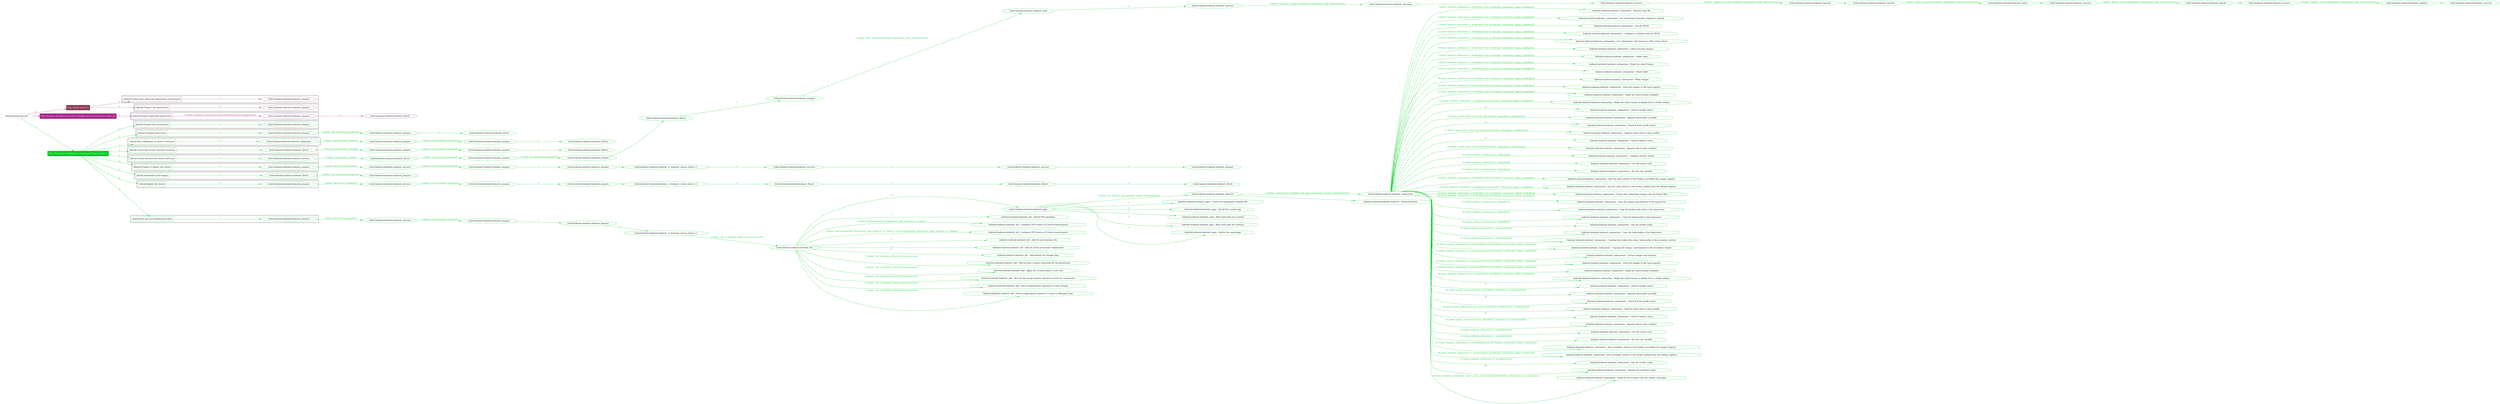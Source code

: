 digraph {
	graph [concentrate=true ordering=in rankdir=LR ratio=fill]
	edge [esep=5 sep=10]
	"kubeinit/playbook.yml" [id=root_node style=dotted]
	play_c34c048b [label="Play: Initial setup (1)" color="#8f3d56" fontcolor="#ffffff" id=play_c34c048b shape=box style=filled tooltip=localhost]
	"kubeinit/playbook.yml" -> play_c34c048b [label="1 " color="#8f3d56" fontcolor="#8f3d56" id=edge_3069d3ed labeltooltip="1 " tooltip="1 "]
	subgraph "kubeinit.kubeinit.kubeinit_prepare" {
		role_8cb860d9 [label="[role] kubeinit.kubeinit.kubeinit_prepare" color="#8f3d56" id=role_8cb860d9 tooltip="kubeinit.kubeinit.kubeinit_prepare"]
	}
	subgraph "kubeinit.kubeinit.kubeinit_prepare" {
		role_4b134d1f [label="[role] kubeinit.kubeinit.kubeinit_prepare" color="#8f3d56" id=role_4b134d1f tooltip="kubeinit.kubeinit.kubeinit_prepare"]
	}
	subgraph "Play: Initial setup (1)" {
		play_c34c048b -> block_648f7289 [label=1 color="#8f3d56" fontcolor="#8f3d56" id=edge_5e7ad9a5 labeltooltip=1 tooltip=1]
		subgraph cluster_block_648f7289 {
			block_648f7289 [label="[block] Gather facts about the deployment environment" color="#8f3d56" id=block_648f7289 labeltooltip="Gather facts about the deployment environment" shape=box tooltip="Gather facts about the deployment environment"]
			block_648f7289 -> role_8cb860d9 [label="1 " color="#8f3d56" fontcolor="#8f3d56" id=edge_cd2d8797 labeltooltip="1 " tooltip="1 "]
		}
		play_c34c048b -> block_86ca6a5d [label=2 color="#8f3d56" fontcolor="#8f3d56" id=edge_770122a3 labeltooltip=2 tooltip=2]
		subgraph cluster_block_86ca6a5d {
			block_86ca6a5d [label="[block] Prepare the hypervisors" color="#8f3d56" id=block_86ca6a5d labeltooltip="Prepare the hypervisors" shape=box tooltip="Prepare the hypervisors"]
			block_86ca6a5d -> role_4b134d1f [label="1 " color="#8f3d56" fontcolor="#8f3d56" id=edge_ff997763 labeltooltip="1 " tooltip="1 "]
		}
	}
	play_f960cc33 [label="Play: Prepare all hypervisor hosts to deploy service and cluster nodes (0)" color="#a8248b" fontcolor="#ffffff" id=play_f960cc33 shape=box style=filled tooltip="Play: Prepare all hypervisor hosts to deploy service and cluster nodes (0)"]
	"kubeinit/playbook.yml" -> play_f960cc33 [label="2 " color="#a8248b" fontcolor="#a8248b" id=edge_d667f8c9 labeltooltip="2 " tooltip="2 "]
	subgraph "kubeinit.kubeinit.kubeinit_libvirt" {
		role_876ca722 [label="[role] kubeinit.kubeinit.kubeinit_libvirt" color="#a8248b" id=role_876ca722 tooltip="kubeinit.kubeinit.kubeinit_libvirt"]
	}
	subgraph "kubeinit.kubeinit.kubeinit_prepare" {
		role_9ebfdcd0 [label="[role] kubeinit.kubeinit.kubeinit_prepare" color="#a8248b" id=role_9ebfdcd0 tooltip="kubeinit.kubeinit.kubeinit_prepare"]
		role_9ebfdcd0 -> role_876ca722 [label="1 " color="#a8248b" fontcolor="#a8248b" id=edge_e520e42a labeltooltip="1 " tooltip="1 "]
	}
	subgraph "Play: Prepare all hypervisor hosts to deploy service and cluster nodes (0)" {
		play_f960cc33 -> block_082817e0 [label=1 color="#a8248b" fontcolor="#a8248b" id=edge_d8f1ebd8 labeltooltip=1 tooltip=1]
		subgraph cluster_block_082817e0 {
			block_082817e0 [label="[block] Prepare individual hypervisors" color="#a8248b" id=block_082817e0 labeltooltip="Prepare individual hypervisors" shape=box tooltip="Prepare individual hypervisors"]
			block_082817e0 -> role_9ebfdcd0 [label="1 [when: inventory_hostname in hostvars['kubeinit-facts'].hypervisors]" color="#a8248b" fontcolor="#a8248b" id=edge_b413a448 labeltooltip="1 [when: inventory_hostname in hostvars['kubeinit-facts'].hypervisors]" tooltip="1 [when: inventory_hostname in hostvars['kubeinit-facts'].hypervisors]"]
		}
	}
	play_aa045d15 [label="Play: Run cluster deployment on prepared hypervisors (1)" color="#02ca21" fontcolor="#ffffff" id=play_aa045d15 shape=box style=filled tooltip=localhost]
	"kubeinit/playbook.yml" -> play_aa045d15 [label="3 " color="#02ca21" fontcolor="#02ca21" id=edge_66fec152 labeltooltip="3 " tooltip="3 "]
	subgraph "kubeinit.kubeinit.kubeinit_prepare" {
		role_b3c75f18 [label="[role] kubeinit.kubeinit.kubeinit_prepare" color="#02ca21" id=role_b3c75f18 tooltip="kubeinit.kubeinit.kubeinit_prepare"]
	}
	subgraph "kubeinit.kubeinit.kubeinit_libvirt" {
		role_0c72ce7d [label="[role] kubeinit.kubeinit.kubeinit_libvirt" color="#02ca21" id=role_0c72ce7d tooltip="kubeinit.kubeinit.kubeinit_libvirt"]
	}
	subgraph "kubeinit.kubeinit.kubeinit_prepare" {
		role_66f89493 [label="[role] kubeinit.kubeinit.kubeinit_prepare" color="#02ca21" id=role_66f89493 tooltip="kubeinit.kubeinit.kubeinit_prepare"]
		role_66f89493 -> role_0c72ce7d [label="1 " color="#02ca21" fontcolor="#02ca21" id=edge_b6bb877a labeltooltip="1 " tooltip="1 "]
	}
	subgraph "kubeinit.kubeinit.kubeinit_prepare" {
		role_5b6557ac [label="[role] kubeinit.kubeinit.kubeinit_prepare" color="#02ca21" id=role_5b6557ac tooltip="kubeinit.kubeinit.kubeinit_prepare"]
		role_5b6557ac -> role_66f89493 [label="1 [when: not environment_prepared]" color="#02ca21" fontcolor="#02ca21" id=edge_2e66cf30 labeltooltip="1 [when: not environment_prepared]" tooltip="1 [when: not environment_prepared]"]
	}
	subgraph "kubeinit.kubeinit.kubeinit_libvirt" {
		role_1242a199 [label="[role] kubeinit.kubeinit.kubeinit_libvirt" color="#02ca21" id=role_1242a199 tooltip="kubeinit.kubeinit.kubeinit_libvirt"]
	}
	subgraph "kubeinit.kubeinit.kubeinit_prepare" {
		role_9c32c252 [label="[role] kubeinit.kubeinit.kubeinit_prepare" color="#02ca21" id=role_9c32c252 tooltip="kubeinit.kubeinit.kubeinit_prepare"]
		role_9c32c252 -> role_1242a199 [label="1 " color="#02ca21" fontcolor="#02ca21" id=edge_b63a5e24 labeltooltip="1 " tooltip="1 "]
	}
	subgraph "kubeinit.kubeinit.kubeinit_prepare" {
		role_d6326a40 [label="[role] kubeinit.kubeinit.kubeinit_prepare" color="#02ca21" id=role_d6326a40 tooltip="kubeinit.kubeinit.kubeinit_prepare"]
		role_d6326a40 -> role_9c32c252 [label="1 [when: not environment_prepared]" color="#02ca21" fontcolor="#02ca21" id=edge_45dabb3a labeltooltip="1 [when: not environment_prepared]" tooltip="1 [when: not environment_prepared]"]
	}
	subgraph "kubeinit.kubeinit.kubeinit_validations" {
		role_1e3f3d6f [label="[role] kubeinit.kubeinit.kubeinit_validations" color="#02ca21" id=role_1e3f3d6f tooltip="kubeinit.kubeinit.kubeinit_validations"]
		role_1e3f3d6f -> role_d6326a40 [label="1 [when: not hypervisors_cleaned]" color="#02ca21" fontcolor="#02ca21" id=edge_c994cad4 labeltooltip="1 [when: not hypervisors_cleaned]" tooltip="1 [when: not hypervisors_cleaned]"]
	}
	subgraph "kubeinit.kubeinit.kubeinit_libvirt" {
		role_60f72baf [label="[role] kubeinit.kubeinit.kubeinit_libvirt" color="#02ca21" id=role_60f72baf tooltip="kubeinit.kubeinit.kubeinit_libvirt"]
	}
	subgraph "kubeinit.kubeinit.kubeinit_prepare" {
		role_d560537f [label="[role] kubeinit.kubeinit.kubeinit_prepare" color="#02ca21" id=role_d560537f tooltip="kubeinit.kubeinit.kubeinit_prepare"]
		role_d560537f -> role_60f72baf [label="1 " color="#02ca21" fontcolor="#02ca21" id=edge_c16fa50e labeltooltip="1 " tooltip="1 "]
	}
	subgraph "kubeinit.kubeinit.kubeinit_prepare" {
		role_6db5500e [label="[role] kubeinit.kubeinit.kubeinit_prepare" color="#02ca21" id=role_6db5500e tooltip="kubeinit.kubeinit.kubeinit_prepare"]
		role_6db5500e -> role_d560537f [label="1 [when: not environment_prepared]" color="#02ca21" fontcolor="#02ca21" id=edge_851680bd labeltooltip="1 [when: not environment_prepared]" tooltip="1 [when: not environment_prepared]"]
	}
	subgraph "kubeinit.kubeinit.kubeinit_libvirt" {
		role_f65517ee [label="[role] kubeinit.kubeinit.kubeinit_libvirt" color="#02ca21" id=role_f65517ee tooltip="kubeinit.kubeinit.kubeinit_libvirt"]
		role_f65517ee -> role_6db5500e [label="1 [when: not hypervisors_cleaned]" color="#02ca21" fontcolor="#02ca21" id=edge_92791333 labeltooltip="1 [when: not hypervisors_cleaned]" tooltip="1 [when: not hypervisors_cleaned]"]
	}
	subgraph "kubeinit.kubeinit.kubeinit_services" {
		role_088c692f [label="[role] kubeinit.kubeinit.kubeinit_services" color="#02ca21" id=role_088c692f tooltip="kubeinit.kubeinit.kubeinit_services"]
	}
	subgraph "kubeinit.kubeinit.kubeinit_registry" {
		role_262215b5 [label="[role] kubeinit.kubeinit.kubeinit_registry" color="#02ca21" id=role_262215b5 tooltip="kubeinit.kubeinit.kubeinit_registry"]
		role_262215b5 -> role_088c692f [label="1 " color="#02ca21" fontcolor="#02ca21" id=edge_dc0a3ecc labeltooltip="1 " tooltip="1 "]
	}
	subgraph "kubeinit.kubeinit.kubeinit_services" {
		role_78063bb2 [label="[role] kubeinit.kubeinit.kubeinit_services" color="#02ca21" id=role_78063bb2 tooltip="kubeinit.kubeinit.kubeinit_services"]
		role_78063bb2 -> role_262215b5 [label="1 [when: 'registry' in hostvars[kubeinit_deployment_node_name].services]" color="#02ca21" fontcolor="#02ca21" id=edge_a4ffca29 labeltooltip="1 [when: 'registry' in hostvars[kubeinit_deployment_node_name].services]" tooltip="1 [when: 'registry' in hostvars[kubeinit_deployment_node_name].services]"]
	}
	subgraph "kubeinit.kubeinit.kubeinit_apache" {
		role_8b9d982d [label="[role] kubeinit.kubeinit.kubeinit_apache" color="#02ca21" id=role_8b9d982d tooltip="kubeinit.kubeinit.kubeinit_apache"]
		role_8b9d982d -> role_78063bb2 [label="1 " color="#02ca21" fontcolor="#02ca21" id=edge_963ceb92 labeltooltip="1 " tooltip="1 "]
	}
	subgraph "kubeinit.kubeinit.kubeinit_services" {
		role_e5838ab8 [label="[role] kubeinit.kubeinit.kubeinit_services" color="#02ca21" id=role_e5838ab8 tooltip="kubeinit.kubeinit.kubeinit_services"]
		role_e5838ab8 -> role_8b9d982d [label="1 [when: 'apache' in hostvars[kubeinit_deployment_node_name].services]" color="#02ca21" fontcolor="#02ca21" id=edge_c45f0fc9 labeltooltip="1 [when: 'apache' in hostvars[kubeinit_deployment_node_name].services]" tooltip="1 [when: 'apache' in hostvars[kubeinit_deployment_node_name].services]"]
	}
	subgraph "kubeinit.kubeinit.kubeinit_nexus" {
		role_b45a1161 [label="[role] kubeinit.kubeinit.kubeinit_nexus" color="#02ca21" id=role_b45a1161 tooltip="kubeinit.kubeinit.kubeinit_nexus"]
		role_b45a1161 -> role_e5838ab8 [label="1 " color="#02ca21" fontcolor="#02ca21" id=edge_f49d24d0 labeltooltip="1 " tooltip="1 "]
	}
	subgraph "kubeinit.kubeinit.kubeinit_services" {
		role_253a3bd5 [label="[role] kubeinit.kubeinit.kubeinit_services" color="#02ca21" id=role_253a3bd5 tooltip="kubeinit.kubeinit.kubeinit_services"]
		role_253a3bd5 -> role_b45a1161 [label="1 [when: 'nexus' in hostvars[kubeinit_deployment_node_name].services]" color="#02ca21" fontcolor="#02ca21" id=edge_6a4f681f labeltooltip="1 [when: 'nexus' in hostvars[kubeinit_deployment_node_name].services]" tooltip="1 [when: 'nexus' in hostvars[kubeinit_deployment_node_name].services]"]
	}
	subgraph "kubeinit.kubeinit.kubeinit_haproxy" {
		role_49981281 [label="[role] kubeinit.kubeinit.kubeinit_haproxy" color="#02ca21" id=role_49981281 tooltip="kubeinit.kubeinit.kubeinit_haproxy"]
		role_49981281 -> role_253a3bd5 [label="1 " color="#02ca21" fontcolor="#02ca21" id=edge_6fc3ad61 labeltooltip="1 " tooltip="1 "]
	}
	subgraph "kubeinit.kubeinit.kubeinit_services" {
		role_9b27e40a [label="[role] kubeinit.kubeinit.kubeinit_services" color="#02ca21" id=role_9b27e40a tooltip="kubeinit.kubeinit.kubeinit_services"]
		role_9b27e40a -> role_49981281 [label="1 [when: 'haproxy' in hostvars[kubeinit_deployment_node_name].services]" color="#02ca21" fontcolor="#02ca21" id=edge_d423296c labeltooltip="1 [when: 'haproxy' in hostvars[kubeinit_deployment_node_name].services]" tooltip="1 [when: 'haproxy' in hostvars[kubeinit_deployment_node_name].services]"]
	}
	subgraph "kubeinit.kubeinit.kubeinit_dnsmasq" {
		role_0daf87f3 [label="[role] kubeinit.kubeinit.kubeinit_dnsmasq" color="#02ca21" id=role_0daf87f3 tooltip="kubeinit.kubeinit.kubeinit_dnsmasq"]
		role_0daf87f3 -> role_9b27e40a [label="1 " color="#02ca21" fontcolor="#02ca21" id=edge_bc659d49 labeltooltip="1 " tooltip="1 "]
	}
	subgraph "kubeinit.kubeinit.kubeinit_services" {
		role_6fdb3ba1 [label="[role] kubeinit.kubeinit.kubeinit_services" color="#02ca21" id=role_6fdb3ba1 tooltip="kubeinit.kubeinit.kubeinit_services"]
		role_6fdb3ba1 -> role_0daf87f3 [label="1 [when: 'dnsmasq' in hostvars[kubeinit_deployment_node_name].services]" color="#02ca21" fontcolor="#02ca21" id=edge_bc730cb6 labeltooltip="1 [when: 'dnsmasq' in hostvars[kubeinit_deployment_node_name].services]" tooltip="1 [when: 'dnsmasq' in hostvars[kubeinit_deployment_node_name].services]"]
	}
	subgraph "kubeinit.kubeinit.kubeinit_bind" {
		role_41f10980 [label="[role] kubeinit.kubeinit.kubeinit_bind" color="#02ca21" id=role_41f10980 tooltip="kubeinit.kubeinit.kubeinit_bind"]
		role_41f10980 -> role_6fdb3ba1 [label="1 " color="#02ca21" fontcolor="#02ca21" id=edge_1ceeddb8 labeltooltip="1 " tooltip="1 "]
	}
	subgraph "kubeinit.kubeinit.kubeinit_prepare" {
		role_1deab8a5 [label="[role] kubeinit.kubeinit.kubeinit_prepare" color="#02ca21" id=role_1deab8a5 tooltip="kubeinit.kubeinit.kubeinit_prepare"]
		role_1deab8a5 -> role_41f10980 [label="1 [when: 'bind' in hostvars[kubeinit_deployment_node_name].services]" color="#02ca21" fontcolor="#02ca21" id=edge_6ed60d15 labeltooltip="1 [when: 'bind' in hostvars[kubeinit_deployment_node_name].services]" tooltip="1 [when: 'bind' in hostvars[kubeinit_deployment_node_name].services]"]
	}
	subgraph "kubeinit.kubeinit.kubeinit_libvirt" {
		role_14d1ec9e [label="[role] kubeinit.kubeinit.kubeinit_libvirt" color="#02ca21" id=role_14d1ec9e tooltip="kubeinit.kubeinit.kubeinit_libvirt"]
		role_14d1ec9e -> role_1deab8a5 [label="1 " color="#02ca21" fontcolor="#02ca21" id=edge_7b01b8f3 labeltooltip="1 " tooltip="1 "]
	}
	subgraph "kubeinit.kubeinit.kubeinit_prepare" {
		role_7331ef3e [label="[role] kubeinit.kubeinit.kubeinit_prepare" color="#02ca21" id=role_7331ef3e tooltip="kubeinit.kubeinit.kubeinit_prepare"]
		role_7331ef3e -> role_14d1ec9e [label="1 " color="#02ca21" fontcolor="#02ca21" id=edge_fbafaedf labeltooltip="1 " tooltip="1 "]
	}
	subgraph "kubeinit.kubeinit.kubeinit_prepare" {
		role_cf769282 [label="[role] kubeinit.kubeinit.kubeinit_prepare" color="#02ca21" id=role_cf769282 tooltip="kubeinit.kubeinit.kubeinit_prepare"]
		role_cf769282 -> role_7331ef3e [label="1 [when: not environment_prepared]" color="#02ca21" fontcolor="#02ca21" id=edge_09a2e23c labeltooltip="1 [when: not environment_prepared]" tooltip="1 [when: not environment_prepared]"]
	}
	subgraph "kubeinit.kubeinit.kubeinit_libvirt" {
		role_87e3e86d [label="[role] kubeinit.kubeinit.kubeinit_libvirt" color="#02ca21" id=role_87e3e86d tooltip="kubeinit.kubeinit.kubeinit_libvirt"]
		role_87e3e86d -> role_cf769282 [label="1 [when: not hypervisors_cleaned]" color="#02ca21" fontcolor="#02ca21" id=edge_e4aba415 labeltooltip="1 [when: not hypervisors_cleaned]" tooltip="1 [when: not hypervisors_cleaned]"]
	}
	subgraph "kubeinit.kubeinit.kubeinit_services" {
		role_ead8eb1c [label="[role] kubeinit.kubeinit.kubeinit_services" color="#02ca21" id=role_ead8eb1c tooltip="kubeinit.kubeinit.kubeinit_services"]
		role_ead8eb1c -> role_87e3e86d [label="1 [when: not network_created]" color="#02ca21" fontcolor="#02ca21" id=edge_0fdd8de5 labeltooltip="1 [when: not network_created]" tooltip="1 [when: not network_created]"]
	}
	subgraph "kubeinit.kubeinit.kubeinit_prepare" {
		role_edb2150d [label="[role] kubeinit.kubeinit.kubeinit_prepare" color="#02ca21" id=role_edb2150d tooltip="kubeinit.kubeinit.kubeinit_prepare"]
	}
	subgraph "kubeinit.kubeinit.kubeinit_services" {
		role_7a588aab [label="[role] kubeinit.kubeinit.kubeinit_services" color="#02ca21" id=role_7a588aab tooltip="kubeinit.kubeinit.kubeinit_services"]
		role_7a588aab -> role_edb2150d [label="1 " color="#02ca21" fontcolor="#02ca21" id=edge_d6e93617 labeltooltip="1 " tooltip="1 "]
	}
	subgraph "kubeinit.kubeinit.kubeinit_services" {
		role_62191277 [label="[role] kubeinit.kubeinit.kubeinit_services" color="#02ca21" id=role_62191277 tooltip="kubeinit.kubeinit.kubeinit_services"]
		role_62191277 -> role_7a588aab [label="1 " color="#02ca21" fontcolor="#02ca21" id=edge_fecb9460 labeltooltip="1 " tooltip="1 "]
	}
	subgraph "kubeinit.kubeinit.kubeinit_{{ kubeinit_cluster_distro }}" {
		role_b08b20e8 [label="[role] kubeinit.kubeinit.kubeinit_{{ kubeinit_cluster_distro }}" color="#02ca21" id=role_b08b20e8 tooltip="kubeinit.kubeinit.kubeinit_{{ kubeinit_cluster_distro }}"]
		role_b08b20e8 -> role_62191277 [label="1 " color="#02ca21" fontcolor="#02ca21" id=edge_d73fff53 labeltooltip="1 " tooltip="1 "]
	}
	subgraph "kubeinit.kubeinit.kubeinit_prepare" {
		role_42a9aa8e [label="[role] kubeinit.kubeinit.kubeinit_prepare" color="#02ca21" id=role_42a9aa8e tooltip="kubeinit.kubeinit.kubeinit_prepare"]
		role_42a9aa8e -> role_b08b20e8 [label="1 " color="#02ca21" fontcolor="#02ca21" id=edge_4739ae4c labeltooltip="1 " tooltip="1 "]
	}
	subgraph "kubeinit.kubeinit.kubeinit_prepare" {
		role_e0261d12 [label="[role] kubeinit.kubeinit.kubeinit_prepare" color="#02ca21" id=role_e0261d12 tooltip="kubeinit.kubeinit.kubeinit_prepare"]
		role_e0261d12 -> role_42a9aa8e [label="1 " color="#02ca21" fontcolor="#02ca21" id=edge_6e373938 labeltooltip="1 " tooltip="1 "]
	}
	subgraph "kubeinit.kubeinit.kubeinit_services" {
		role_f6f8c747 [label="[role] kubeinit.kubeinit.kubeinit_services" color="#02ca21" id=role_f6f8c747 tooltip="kubeinit.kubeinit.kubeinit_services"]
		role_f6f8c747 -> role_e0261d12 [label="1 [when: not environment_prepared]" color="#02ca21" fontcolor="#02ca21" id=edge_6491dc45 labeltooltip="1 [when: not environment_prepared]" tooltip="1 [when: not environment_prepared]"]
	}
	subgraph "kubeinit.kubeinit.kubeinit_prepare" {
		role_1747878b [label="[role] kubeinit.kubeinit.kubeinit_prepare" color="#02ca21" id=role_1747878b tooltip="kubeinit.kubeinit.kubeinit_prepare"]
		role_1747878b -> role_f6f8c747 [label="1 [when: not services_prepared]" color="#02ca21" fontcolor="#02ca21" id=edge_707707a0 labeltooltip="1 [when: not services_prepared]" tooltip="1 [when: not services_prepared]"]
	}
	subgraph "kubeinit.kubeinit.kubeinit_prepare" {
		role_d4fb899d [label="[role] kubeinit.kubeinit.kubeinit_prepare" color="#02ca21" id=role_d4fb899d tooltip="kubeinit.kubeinit.kubeinit_prepare"]
	}
	subgraph "kubeinit.kubeinit.kubeinit_libvirt" {
		role_5ef724a3 [label="[role] kubeinit.kubeinit.kubeinit_libvirt" color="#02ca21" id=role_5ef724a3 tooltip="kubeinit.kubeinit.kubeinit_libvirt"]
		role_5ef724a3 -> role_d4fb899d [label="1 [when: not environment_prepared]" color="#02ca21" fontcolor="#02ca21" id=edge_62285fa6 labeltooltip="1 [when: not environment_prepared]" tooltip="1 [when: not environment_prepared]"]
	}
	subgraph "kubeinit.kubeinit.kubeinit_libvirt" {
		role_d4183e1c [label="[role] kubeinit.kubeinit.kubeinit_libvirt" color="#02ca21" id=role_d4183e1c tooltip="kubeinit.kubeinit.kubeinit_libvirt"]
	}
	subgraph "kubeinit.kubeinit.kubeinit_libvirt" {
		role_db271bd2 [label="[role] kubeinit.kubeinit.kubeinit_libvirt" color="#02ca21" id=role_db271bd2 tooltip="kubeinit.kubeinit.kubeinit_libvirt"]
		role_db271bd2 -> role_d4183e1c [label="1 " color="#02ca21" fontcolor="#02ca21" id=edge_f745d85c labeltooltip="1 " tooltip="1 "]
	}
	subgraph "kubeinit.kubeinit.kubeinit_libvirt" {
		role_2da698dc [label="[role] kubeinit.kubeinit.kubeinit_libvirt" color="#02ca21" id=role_2da698dc tooltip="kubeinit.kubeinit.kubeinit_libvirt"]
		role_2da698dc -> role_db271bd2 [label="1 " color="#02ca21" fontcolor="#02ca21" id=edge_8a8514d1 labeltooltip="1 " tooltip="1 "]
	}
	subgraph "kubeinit.kubeinit.kubeinit_{{ kubeinit_cluster_distro }}" {
		role_cb9dd1fc [label="[role] kubeinit.kubeinit.kubeinit_{{ kubeinit_cluster_distro }}" color="#02ca21" id=role_cb9dd1fc tooltip="kubeinit.kubeinit.kubeinit_{{ kubeinit_cluster_distro }}"]
		role_cb9dd1fc -> role_2da698dc [label="1 " color="#02ca21" fontcolor="#02ca21" id=edge_2d48111e labeltooltip="1 " tooltip="1 "]
	}
	subgraph "kubeinit.kubeinit.kubeinit_prepare" {
		role_4972f4ed [label="[role] kubeinit.kubeinit.kubeinit_prepare" color="#02ca21" id=role_4972f4ed tooltip="kubeinit.kubeinit.kubeinit_prepare"]
		role_4972f4ed -> role_cb9dd1fc [label="1 " color="#02ca21" fontcolor="#02ca21" id=edge_35f3c0a8 labeltooltip="1 " tooltip="1 "]
	}
	subgraph "kubeinit.kubeinit.kubeinit_prepare" {
		role_a5a6a784 [label="[role] kubeinit.kubeinit.kubeinit_prepare" color="#02ca21" id=role_a5a6a784 tooltip="kubeinit.kubeinit.kubeinit_prepare"]
		role_a5a6a784 -> role_4972f4ed [label="1 " color="#02ca21" fontcolor="#02ca21" id=edge_864b1d24 labeltooltip="1 " tooltip="1 "]
	}
	subgraph "kubeinit.kubeinit.kubeinit_services" {
		role_6fdd9e0f [label="[role] kubeinit.kubeinit.kubeinit_services" color="#02ca21" id=role_6fdd9e0f tooltip="kubeinit.kubeinit.kubeinit_services"]
		role_6fdd9e0f -> role_a5a6a784 [label="1 [when: not environment_prepared]" color="#02ca21" fontcolor="#02ca21" id=edge_bc969ab9 labeltooltip="1 [when: not environment_prepared]" tooltip="1 [when: not environment_prepared]"]
	}
	subgraph "kubeinit.kubeinit.kubeinit_prepare" {
		role_8e3b63b4 [label="[role] kubeinit.kubeinit.kubeinit_prepare" color="#02ca21" id=role_8e3b63b4 tooltip="kubeinit.kubeinit.kubeinit_prepare"]
		role_8e3b63b4 -> role_6fdd9e0f [label="1 [when: not services_prepared]" color="#02ca21" fontcolor="#02ca21" id=edge_1d279e58 labeltooltip="1 [when: not services_prepared]" tooltip="1 [when: not services_prepared]"]
	}
	subgraph "kubeinit.kubeinit.kubeinit_submariner" {
		role_155d4125 [label="[role] kubeinit.kubeinit.kubeinit_submariner" color="#02ca21" id=role_155d4125 tooltip="kubeinit.kubeinit.kubeinit_submariner"]
		task_5c91238b [label="kubeinit.kubeinit.kubeinit_submariner : Remove repo file" color="#02ca21" id=task_5c91238b shape=octagon tooltip="kubeinit.kubeinit.kubeinit_submariner : Remove repo file"]
		role_155d4125 -> task_5c91238b [label="1 [when: kubeinit_submariner_is_broker|bool and not kubeinit_submariner_deploy_stable|bool]" color="#02ca21" fontcolor="#02ca21" id=edge_b23eb4df labeltooltip="1 [when: kubeinit_submariner_is_broker|bool and not kubeinit_submariner_deploy_stable|bool]" tooltip="1 [when: kubeinit_submariner_is_broker|bool and not kubeinit_submariner_deploy_stable|bool]"]
		task_8221bc7a [label="kubeinit.kubeinit.kubeinit_submariner : Get submariner-operator repository content" color="#02ca21" id=task_8221bc7a shape=octagon tooltip="kubeinit.kubeinit.kubeinit_submariner : Get submariner-operator repository content"]
		role_155d4125 -> task_8221bc7a [label="2 [when: kubeinit_submariner_is_broker|bool and not kubeinit_submariner_deploy_stable|bool]" color="#02ca21" fontcolor="#02ca21" id=edge_baf17d21 labeltooltip="2 [when: kubeinit_submariner_is_broker|bool and not kubeinit_submariner_deploy_stable|bool]" tooltip="2 [when: kubeinit_submariner_is_broker|bool and not kubeinit_submariner_deploy_stable|bool]"]
		task_dc6e3054 [label="kubeinit.kubeinit.kubeinit_submariner : Get the PR ID" color="#02ca21" id=task_dc6e3054 shape=octagon tooltip="kubeinit.kubeinit.kubeinit_submariner : Get the PR ID"]
		role_155d4125 -> task_dc6e3054 [label="3 [when: kubeinit_submariner_is_broker|bool and not kubeinit_submariner_deploy_stable|bool]" color="#02ca21" fontcolor="#02ca21" id=edge_1d95f329 labeltooltip="3 [when: kubeinit_submariner_is_broker|bool and not kubeinit_submariner_deploy_stable|bool]" tooltip="3 [when: kubeinit_submariner_is_broker|bool and not kubeinit_submariner_deploy_stable|bool]"]
		task_aca0a1a1 [label="kubeinit.kubeinit.kubeinit_submariner : Configure a variable with the PR ID" color="#02ca21" id=task_aca0a1a1 shape=octagon tooltip="kubeinit.kubeinit.kubeinit_submariner : Configure a variable with the PR ID"]
		role_155d4125 -> task_aca0a1a1 [label="4 [when: kubeinit_submariner_is_broker|bool and not kubeinit_submariner_deploy_stable|bool]" color="#02ca21" fontcolor="#02ca21" id=edge_e6d8b11b labeltooltip="4 [when: kubeinit_submariner_is_broker|bool and not kubeinit_submariner_deploy_stable|bool]" tooltip="4 [when: kubeinit_submariner_is_broker|bool and not kubeinit_submariner_deploy_stable|bool]"]
		task_65ac3724 [label="kubeinit.kubeinit.kubeinit_submariner : Get submariner code based on a PR or from devel" color="#02ca21" id=task_65ac3724 shape=octagon tooltip="kubeinit.kubeinit.kubeinit_submariner : Get submariner code based on a PR or from devel"]
		role_155d4125 -> task_65ac3724 [label="5 [when: kubeinit_submariner_is_broker|bool and not kubeinit_submariner_deploy_stable|bool]" color="#02ca21" fontcolor="#02ca21" id=edge_e73049fc labeltooltip="5 [when: kubeinit_submariner_is_broker|bool and not kubeinit_submariner_deploy_stable|bool]" tooltip="5 [when: kubeinit_submariner_is_broker|bool and not kubeinit_submariner_deploy_stable|bool]"]
		task_624898b7 [label="kubeinit.kubeinit.kubeinit_submariner : Clean previous images" color="#02ca21" id=task_624898b7 shape=octagon tooltip="kubeinit.kubeinit.kubeinit_submariner : Clean previous images"]
		role_155d4125 -> task_624898b7 [label="6 [when: kubeinit_submariner_is_broker|bool and not kubeinit_submariner_deploy_stable|bool]" color="#02ca21" fontcolor="#02ca21" id=edge_a1bf2f34 labeltooltip="6 [when: kubeinit_submariner_is_broker|bool and not kubeinit_submariner_deploy_stable|bool]" tooltip="6 [when: kubeinit_submariner_is_broker|bool and not kubeinit_submariner_deploy_stable|bool]"]
		task_26adbb70 [label="kubeinit.kubeinit.kubeinit_submariner : Make clean" color="#02ca21" id=task_26adbb70 shape=octagon tooltip="kubeinit.kubeinit.kubeinit_submariner : Make clean"]
		role_155d4125 -> task_26adbb70 [label="7 [when: kubeinit_submariner_is_broker|bool and not kubeinit_submariner_deploy_stable|bool]" color="#02ca21" fontcolor="#02ca21" id=edge_5c8b2482 labeltooltip="7 [when: kubeinit_submariner_is_broker|bool and not kubeinit_submariner_deploy_stable|bool]" tooltip="7 [when: kubeinit_submariner_is_broker|bool and not kubeinit_submariner_deploy_stable|bool]"]
		task_d9d4b90c [label="kubeinit.kubeinit.kubeinit_submariner : Make the subctl binary" color="#02ca21" id=task_d9d4b90c shape=octagon tooltip="kubeinit.kubeinit.kubeinit_submariner : Make the subctl binary"]
		role_155d4125 -> task_d9d4b90c [label="8 [when: kubeinit_submariner_is_broker|bool and not kubeinit_submariner_deploy_stable|bool]" color="#02ca21" fontcolor="#02ca21" id=edge_e4a36e42 labeltooltip="8 [when: kubeinit_submariner_is_broker|bool and not kubeinit_submariner_deploy_stable|bool]" tooltip="8 [when: kubeinit_submariner_is_broker|bool and not kubeinit_submariner_deploy_stable|bool]"]
		task_33c161b2 [label="kubeinit.kubeinit.kubeinit_submariner : Make build" color="#02ca21" id=task_33c161b2 shape=octagon tooltip="kubeinit.kubeinit.kubeinit_submariner : Make build"]
		role_155d4125 -> task_33c161b2 [label="9 [when: kubeinit_submariner_is_broker|bool and not kubeinit_submariner_deploy_stable|bool]" color="#02ca21" fontcolor="#02ca21" id=edge_50bb5b81 labeltooltip="9 [when: kubeinit_submariner_is_broker|bool and not kubeinit_submariner_deploy_stable|bool]" tooltip="9 [when: kubeinit_submariner_is_broker|bool and not kubeinit_submariner_deploy_stable|bool]"]
		task_0aa181da [label="kubeinit.kubeinit.kubeinit_submariner : Make images" color="#02ca21" id=task_0aa181da shape=octagon tooltip="kubeinit.kubeinit.kubeinit_submariner : Make images"]
		role_155d4125 -> task_0aa181da [label="10 [when: kubeinit_submariner_is_broker|bool and not kubeinit_submariner_deploy_stable|bool]" color="#02ca21" fontcolor="#02ca21" id=edge_c63c3b39 labeltooltip="10 [when: kubeinit_submariner_is_broker|bool and not kubeinit_submariner_deploy_stable|bool]" tooltip="10 [when: kubeinit_submariner_is_broker|bool and not kubeinit_submariner_deploy_stable|bool]"]
		task_f87e7c71 [label="kubeinit.kubeinit.kubeinit_submariner : Push the images to the local registry" color="#02ca21" id=task_f87e7c71 shape=octagon tooltip="kubeinit.kubeinit.kubeinit_submariner : Push the images to the local registry"]
		role_155d4125 -> task_f87e7c71 [label="11 [when: kubeinit_submariner_is_broker|bool and not kubeinit_submariner_deploy_stable|bool]" color="#02ca21" fontcolor="#02ca21" id=edge_4e94ec73 labeltooltip="11 [when: kubeinit_submariner_is_broker|bool and not kubeinit_submariner_deploy_stable|bool]" tooltip="11 [when: kubeinit_submariner_is_broker|bool and not kubeinit_submariner_deploy_stable|bool]"]
		task_2d9f2ce2 [label="kubeinit.kubeinit.kubeinit_submariner : Make the subctl binary available" color="#02ca21" id=task_2d9f2ce2 shape=octagon tooltip="kubeinit.kubeinit.kubeinit_submariner : Make the subctl binary available"]
		role_155d4125 -> task_2d9f2ce2 [label="12 [when: kubeinit_submariner_is_broker|bool and not kubeinit_submariner_deploy_stable|bool]" color="#02ca21" fontcolor="#02ca21" id=edge_b74698dc labeltooltip="12 [when: kubeinit_submariner_is_broker|bool and not kubeinit_submariner_deploy_stable|bool]" tooltip="12 [when: kubeinit_submariner_is_broker|bool and not kubeinit_submariner_deploy_stable|bool]"]
		task_1534bfa2 [label="kubeinit.kubeinit.kubeinit_submariner : Make the subctl binary available from a stable release" color="#02ca21" id=task_1534bfa2 shape=octagon tooltip="kubeinit.kubeinit.kubeinit_submariner : Make the subctl binary available from a stable release"]
		role_155d4125 -> task_1534bfa2 [label="13 [when: kubeinit_submariner_is_broker|bool and kubeinit_submariner_deploy_stable|bool]" color="#02ca21" fontcolor="#02ca21" id=edge_01973cd5 labeltooltip="13 [when: kubeinit_submariner_is_broker|bool and kubeinit_submariner_deploy_stable|bool]" tooltip="13 [when: kubeinit_submariner_is_broker|bool and kubeinit_submariner_deploy_stable|bool]"]
		task_85c26101 [label="kubeinit.kubeinit.kubeinit_submariner : Check if profile exists" color="#02ca21" id=task_85c26101 shape=octagon tooltip="kubeinit.kubeinit.kubeinit_submariner : Check if profile exists"]
		role_155d4125 -> task_85c26101 [label="14 " color="#02ca21" fontcolor="#02ca21" id=edge_6eb4db9d labeltooltip="14 " tooltip="14 "]
		task_46e708af [label="kubeinit.kubeinit.kubeinit_submariner : Append subctl path to profile" color="#02ca21" id=task_46e708af shape=octagon tooltip="kubeinit.kubeinit.kubeinit_submariner : Append subctl path to profile"]
		role_155d4125 -> task_46e708af [label="15 [when: profile_exists.stat.exists and kubeinit_submariner_is_broker|bool]" color="#02ca21" fontcolor="#02ca21" id=edge_e80dd9ac labeltooltip="15 [when: profile_exists.stat.exists and kubeinit_submariner_is_broker|bool]" tooltip="15 [when: profile_exists.stat.exists and kubeinit_submariner_is_broker|bool]"]
		task_24ab83ff [label="kubeinit.kubeinit.kubeinit_submariner : Check if bash_profile exists" color="#02ca21" id=task_24ab83ff shape=octagon tooltip="kubeinit.kubeinit.kubeinit_submariner : Check if bash_profile exists"]
		role_155d4125 -> task_24ab83ff [label="16 " color="#02ca21" fontcolor="#02ca21" id=edge_8af86f7a labeltooltip="16 " tooltip="16 "]
		task_0fb15a7f [label="kubeinit.kubeinit.kubeinit_submariner : Append subctl path to bash_profile" color="#02ca21" id=task_0fb15a7f shape=octagon tooltip="kubeinit.kubeinit.kubeinit_submariner : Append subctl path to bash_profile"]
		role_155d4125 -> task_0fb15a7f [label="17 [when: bash_profile_exists.stat.exists and kubeinit_submariner_is_broker|bool]" color="#02ca21" fontcolor="#02ca21" id=edge_ca51a480 labeltooltip="17 [when: bash_profile_exists.stat.exists and kubeinit_submariner_is_broker|bool]" tooltip="17 [when: bash_profile_exists.stat.exists and kubeinit_submariner_is_broker|bool]"]
		task_1272cf8b [label="kubeinit.kubeinit.kubeinit_submariner : Check if bashrc exists" color="#02ca21" id=task_1272cf8b shape=octagon tooltip="kubeinit.kubeinit.kubeinit_submariner : Check if bashrc exists"]
		role_155d4125 -> task_1272cf8b [label="18 " color="#02ca21" fontcolor="#02ca21" id=edge_fbeedce8 labeltooltip="18 " tooltip="18 "]
		task_58770a3b [label="kubeinit.kubeinit.kubeinit_submariner : Append subctl path to bashrc" color="#02ca21" id=task_58770a3b shape=octagon tooltip="kubeinit.kubeinit.kubeinit_submariner : Append subctl path to bashrc"]
		role_155d4125 -> task_58770a3b [label="19 [when: bashrc_exists.stat.exists and kubeinit_submariner_is_broker|bool]" color="#02ca21" fontcolor="#02ca21" id=edge_782a4efe labeltooltip="19 [when: bashrc_exists.stat.exists and kubeinit_submariner_is_broker|bool]" tooltip="19 [when: bashrc_exists.stat.exists and kubeinit_submariner_is_broker|bool]"]
		task_49e505e8 [label="kubeinit.kubeinit.kubeinit_submariner : Configure broker cluster" color="#02ca21" id=task_49e505e8 shape=octagon tooltip="kubeinit.kubeinit.kubeinit_submariner : Configure broker cluster"]
		role_155d4125 -> task_49e505e8 [label="20 [when: kubeinit_submariner_is_broker|bool]" color="#02ca21" fontcolor="#02ca21" id=edge_98c8d69d labeltooltip="20 [when: kubeinit_submariner_is_broker|bool]" tooltip="20 [when: kubeinit_submariner_is_broker|bool]"]
		task_c75491ca [label="kubeinit.kubeinit.kubeinit_submariner : Get the service cidr" color="#02ca21" id=task_c75491ca shape=octagon tooltip="kubeinit.kubeinit.kubeinit_submariner : Get the service cidr"]
		role_155d4125 -> task_c75491ca [label="21 [when: kubeinit_submariner_is_broker|bool]" color="#02ca21" fontcolor="#02ca21" id=edge_d3410b14 labeltooltip="21 [when: kubeinit_submariner_is_broker|bool]" tooltip="21 [when: kubeinit_submariner_is_broker|bool]"]
		task_ec2f8e4d [label="kubeinit.kubeinit.kubeinit_submariner : Set the cidr variable" color="#02ca21" id=task_ec2f8e4d shape=octagon tooltip="kubeinit.kubeinit.kubeinit_submariner : Set the cidr variable"]
		role_155d4125 -> task_ec2f8e4d [label="22 [when: kubeinit_submariner_is_broker|bool]" color="#02ca21" fontcolor="#02ca21" id=edge_b7286bc2 labeltooltip="22 [when: kubeinit_submariner_is_broker|bool]" tooltip="22 [when: kubeinit_submariner_is_broker|bool]"]
		task_f13aca80 [label="kubeinit.kubeinit.kubeinit_submariner : Join the main cluster to the broker overriding the images registry" color="#02ca21" id=task_f13aca80 shape=octagon tooltip="kubeinit.kubeinit.kubeinit_submariner : Join the main cluster to the broker overriding the images registry"]
		role_155d4125 -> task_f13aca80 [label="23 [when: kubeinit_submariner_is_broker|bool and not kubeinit_submariner_deploy_stable|bool]" color="#02ca21" fontcolor="#02ca21" id=edge_02acce66 labeltooltip="23 [when: kubeinit_submariner_is_broker|bool and not kubeinit_submariner_deploy_stable|bool]" tooltip="23 [when: kubeinit_submariner_is_broker|bool and not kubeinit_submariner_deploy_stable|bool]"]
		task_0e0eff5a [label="kubeinit.kubeinit.kubeinit_submariner : Join the main cluster to the broker pulling from the default registry" color="#02ca21" id=task_0e0eff5a shape=octagon tooltip="kubeinit.kubeinit.kubeinit_submariner : Join the main cluster to the broker pulling from the default registry"]
		role_155d4125 -> task_0e0eff5a [label="24 [when: kubeinit_submariner_is_broker|bool and kubeinit_submariner_deploy_stable|bool]" color="#02ca21" fontcolor="#02ca21" id=edge_0c4a5f23 labeltooltip="24 [when: kubeinit_submariner_is_broker|bool and kubeinit_submariner_deploy_stable|bool]" tooltip="24 [when: kubeinit_submariner_is_broker|bool and kubeinit_submariner_deploy_stable|bool]"]
		task_002b7449 [label="kubeinit.kubeinit.kubeinit_submariner : Export the submariner images and the binary files" color="#02ca21" id=task_002b7449 shape=octagon tooltip="kubeinit.kubeinit.kubeinit_submariner : Export the submariner images and the binary files"]
		role_155d4125 -> task_002b7449 [label="25 [when: kubeinit_submariner_is_broker|bool and not kubeinit_submariner_deploy_stable|bool]" color="#02ca21" fontcolor="#02ca21" id=edge_ffb020fb labeltooltip="25 [when: kubeinit_submariner_is_broker|bool and not kubeinit_submariner_deploy_stable|bool]" tooltip="25 [when: kubeinit_submariner_is_broker|bool and not kubeinit_submariner_deploy_stable|bool]"]
		task_816bc8d4 [label="kubeinit.kubeinit.kubeinit_submariner : Copy the images and binaries to the hypervisor" color="#02ca21" id=task_816bc8d4 shape=octagon tooltip="kubeinit.kubeinit.kubeinit_submariner : Copy the images and binaries to the hypervisor"]
		role_155d4125 -> task_816bc8d4 [label="26 [when: kubeinit_submariner_is_broker|bool and not kubeinit_submariner_deploy_stable|bool]" color="#02ca21" fontcolor="#02ca21" id=edge_fce2e4c1 labeltooltip="26 [when: kubeinit_submariner_is_broker|bool and not kubeinit_submariner_deploy_stable|bool]" tooltip="26 [when: kubeinit_submariner_is_broker|bool and not kubeinit_submariner_deploy_stable|bool]"]
		task_4e3ef62f [label="kubeinit.kubeinit.kubeinit_submariner : Copy the broker-info.subm to the hypervisor" color="#02ca21" id=task_4e3ef62f shape=octagon tooltip="kubeinit.kubeinit.kubeinit_submariner : Copy the broker-info.subm to the hypervisor"]
		role_155d4125 -> task_4e3ef62f [label="27 [when: kubeinit_submariner_is_broker|bool]" color="#02ca21" fontcolor="#02ca21" id=edge_a0bcf5f6 labeltooltip="27 [when: kubeinit_submariner_is_broker|bool]" tooltip="27 [when: kubeinit_submariner_is_broker|bool]"]
		task_275a5111 [label="kubeinit.kubeinit.kubeinit_submariner : Copy the kubeconfig to the hypervisor" color="#02ca21" id=task_275a5111 shape=octagon tooltip="kubeinit.kubeinit.kubeinit_submariner : Copy the kubeconfig to the hypervisor"]
		role_155d4125 -> task_275a5111 [label="28 [when: kubeinit_submariner_is_broker|bool]" color="#02ca21" fontcolor="#02ca21" id=edge_25404588 labeltooltip="28 [when: kubeinit_submariner_is_broker|bool]" tooltip="28 [when: kubeinit_submariner_is_broker|bool]"]
		task_acc0c296 [label="kubeinit.kubeinit.kubeinit_submariner : Tag the worker nodes" color="#02ca21" id=task_acc0c296 shape=octagon tooltip="kubeinit.kubeinit.kubeinit_submariner : Tag the worker nodes"]
		role_155d4125 -> task_acc0c296 [label="29 [when: kubeinit_submariner_is_broker|bool]" color="#02ca21" fontcolor="#02ca21" id=edge_a3e777ee labeltooltip="29 [when: kubeinit_submariner_is_broker|bool]" tooltip="29 [when: kubeinit_submariner_is_broker|bool]"]
		task_9d9f5662 [label="kubeinit.kubeinit.kubeinit_submariner : Copy the kubeconfig to the hypervisor" color="#02ca21" id=task_9d9f5662 shape=octagon tooltip="kubeinit.kubeinit.kubeinit_submariner : Copy the kubeconfig to the hypervisor"]
		role_155d4125 -> task_9d9f5662 [label="30 [when: kubeinit_submariner_is_secondary|bool]" color="#02ca21" fontcolor="#02ca21" id=edge_0f1ea0c0 labeltooltip="30 [when: kubeinit_submariner_is_secondary|bool]" tooltip="30 [when: kubeinit_submariner_is_secondary|bool]"]
		task_0c8d76a4 [label="kubeinit.kubeinit.kubeinit_submariner : Copying the broker-info.subm, kubeconfig to the secondary cluster" color="#02ca21" id=task_0c8d76a4 shape=octagon tooltip="kubeinit.kubeinit.kubeinit_submariner : Copying the broker-info.subm, kubeconfig to the secondary cluster"]
		role_155d4125 -> task_0c8d76a4 [label="31 [when: kubeinit_submariner_is_secondary|bool]" color="#02ca21" fontcolor="#02ca21" id=edge_d9d2acba labeltooltip="31 [when: kubeinit_submariner_is_secondary|bool]" tooltip="31 [when: kubeinit_submariner_is_secondary|bool]"]
		task_50218fe1 [label="kubeinit.kubeinit.kubeinit_submariner : Copying the images, and binaries to the secondary cluster" color="#02ca21" id=task_50218fe1 shape=octagon tooltip="kubeinit.kubeinit.kubeinit_submariner : Copying the images, and binaries to the secondary cluster"]
		role_155d4125 -> task_50218fe1 [label="32 [when: kubeinit_submariner_is_secondary|bool and not kubeinit_submariner_deploy_stable|bool]" color="#02ca21" fontcolor="#02ca21" id=edge_6ae5b176 labeltooltip="32 [when: kubeinit_submariner_is_secondary|bool and not kubeinit_submariner_deploy_stable|bool]" tooltip="32 [when: kubeinit_submariner_is_secondary|bool and not kubeinit_submariner_deploy_stable|bool]"]
		task_054696e6 [label="kubeinit.kubeinit.kubeinit_submariner : Extract images and binaries" color="#02ca21" id=task_054696e6 shape=octagon tooltip="kubeinit.kubeinit.kubeinit_submariner : Extract images and binaries"]
		role_155d4125 -> task_054696e6 [label="33 [when: kubeinit_submariner_is_secondary|bool and not kubeinit_submariner_deploy_stable|bool]" color="#02ca21" fontcolor="#02ca21" id=edge_ca4e3cd7 labeltooltip="33 [when: kubeinit_submariner_is_secondary|bool and not kubeinit_submariner_deploy_stable|bool]" tooltip="33 [when: kubeinit_submariner_is_secondary|bool and not kubeinit_submariner_deploy_stable|bool]"]
		task_da084f83 [label="kubeinit.kubeinit.kubeinit_submariner : Push the images to the local registry" color="#02ca21" id=task_da084f83 shape=octagon tooltip="kubeinit.kubeinit.kubeinit_submariner : Push the images to the local registry"]
		role_155d4125 -> task_da084f83 [label="34 [when: kubeinit_submariner_is_secondary|bool and not kubeinit_submariner_deploy_stable|bool]" color="#02ca21" fontcolor="#02ca21" id=edge_b32e06d0 labeltooltip="34 [when: kubeinit_submariner_is_secondary|bool and not kubeinit_submariner_deploy_stable|bool]" tooltip="34 [when: kubeinit_submariner_is_secondary|bool and not kubeinit_submariner_deploy_stable|bool]"]
		task_628ab334 [label="kubeinit.kubeinit.kubeinit_submariner : Make the subctl binary available" color="#02ca21" id=task_628ab334 shape=octagon tooltip="kubeinit.kubeinit.kubeinit_submariner : Make the subctl binary available"]
		role_155d4125 -> task_628ab334 [label="35 [when: kubeinit_submariner_is_secondary|bool and not kubeinit_submariner_deploy_stable|bool]" color="#02ca21" fontcolor="#02ca21" id=edge_43c1c647 labeltooltip="35 [when: kubeinit_submariner_is_secondary|bool and not kubeinit_submariner_deploy_stable|bool]" tooltip="35 [when: kubeinit_submariner_is_secondary|bool and not kubeinit_submariner_deploy_stable|bool]"]
		task_7e8be80c [label="kubeinit.kubeinit.kubeinit_submariner : Make the subctl binary available from a stable release" color="#02ca21" id=task_7e8be80c shape=octagon tooltip="kubeinit.kubeinit.kubeinit_submariner : Make the subctl binary available from a stable release"]
		role_155d4125 -> task_7e8be80c [label="36 [when: kubeinit_submariner_is_secondary|bool and kubeinit_submariner_deploy_stable|bool]" color="#02ca21" fontcolor="#02ca21" id=edge_77a81977 labeltooltip="36 [when: kubeinit_submariner_is_secondary|bool and kubeinit_submariner_deploy_stable|bool]" tooltip="36 [when: kubeinit_submariner_is_secondary|bool and kubeinit_submariner_deploy_stable|bool]"]
		task_a89660bc [label="kubeinit.kubeinit.kubeinit_submariner : Check if profile exists" color="#02ca21" id=task_a89660bc shape=octagon tooltip="kubeinit.kubeinit.kubeinit_submariner : Check if profile exists"]
		role_155d4125 -> task_a89660bc [label="37 " color="#02ca21" fontcolor="#02ca21" id=edge_e914ca72 labeltooltip="37 " tooltip="37 "]
		task_6aa473e0 [label="kubeinit.kubeinit.kubeinit_submariner : Append subctl path to profile" color="#02ca21" id=task_6aa473e0 shape=octagon tooltip="kubeinit.kubeinit.kubeinit_submariner : Append subctl path to profile"]
		role_155d4125 -> task_6aa473e0 [label="38 [when: profile_exists.stat.exists and kubeinit_submariner_is_secondary|bool]" color="#02ca21" fontcolor="#02ca21" id=edge_f64163ff labeltooltip="38 [when: profile_exists.stat.exists and kubeinit_submariner_is_secondary|bool]" tooltip="38 [when: profile_exists.stat.exists and kubeinit_submariner_is_secondary|bool]"]
		task_733eca39 [label="kubeinit.kubeinit.kubeinit_submariner : Check if bash_profile exists" color="#02ca21" id=task_733eca39 shape=octagon tooltip="kubeinit.kubeinit.kubeinit_submariner : Check if bash_profile exists"]
		role_155d4125 -> task_733eca39 [label="39 " color="#02ca21" fontcolor="#02ca21" id=edge_68996888 labeltooltip="39 " tooltip="39 "]
		task_b9d58ba8 [label="kubeinit.kubeinit.kubeinit_submariner : Append subctl path to bash_profile" color="#02ca21" id=task_b9d58ba8 shape=octagon tooltip="kubeinit.kubeinit.kubeinit_submariner : Append subctl path to bash_profile"]
		role_155d4125 -> task_b9d58ba8 [label="40 [when: bash_profile_exists.stat.exists and kubeinit_submariner_is_secondary|bool]" color="#02ca21" fontcolor="#02ca21" id=edge_4177a776 labeltooltip="40 [when: bash_profile_exists.stat.exists and kubeinit_submariner_is_secondary|bool]" tooltip="40 [when: bash_profile_exists.stat.exists and kubeinit_submariner_is_secondary|bool]"]
		task_2bb1f6d2 [label="kubeinit.kubeinit.kubeinit_submariner : Check if bashrc exists" color="#02ca21" id=task_2bb1f6d2 shape=octagon tooltip="kubeinit.kubeinit.kubeinit_submariner : Check if bashrc exists"]
		role_155d4125 -> task_2bb1f6d2 [label="41 " color="#02ca21" fontcolor="#02ca21" id=edge_70e5a5df labeltooltip="41 " tooltip="41 "]
		task_d6f5b91c [label="kubeinit.kubeinit.kubeinit_submariner : Append subctl path to bashrc" color="#02ca21" id=task_d6f5b91c shape=octagon tooltip="kubeinit.kubeinit.kubeinit_submariner : Append subctl path to bashrc"]
		role_155d4125 -> task_d6f5b91c [label="42 [when: bashrc_exists.stat.exists and kubeinit_submariner_is_secondary|bool]" color="#02ca21" fontcolor="#02ca21" id=edge_65033ad3 labeltooltip="42 [when: bashrc_exists.stat.exists and kubeinit_submariner_is_secondary|bool]" tooltip="42 [when: bashrc_exists.stat.exists and kubeinit_submariner_is_secondary|bool]"]
		task_1b8103dd [label="kubeinit.kubeinit.kubeinit_submariner : Get the service cidr" color="#02ca21" id=task_1b8103dd shape=octagon tooltip="kubeinit.kubeinit.kubeinit_submariner : Get the service cidr"]
		role_155d4125 -> task_1b8103dd [label="43 [when: kubeinit_submariner_is_secondary|bool]" color="#02ca21" fontcolor="#02ca21" id=edge_01e2d0f1 labeltooltip="43 [when: kubeinit_submariner_is_secondary|bool]" tooltip="43 [when: kubeinit_submariner_is_secondary|bool]"]
		task_dd19209d [label="kubeinit.kubeinit.kubeinit_submariner : Set the cidr variable" color="#02ca21" id=task_dd19209d shape=octagon tooltip="kubeinit.kubeinit.kubeinit_submariner : Set the cidr variable"]
		role_155d4125 -> task_dd19209d [label="44 [when: kubeinit_submariner_is_secondary|bool]" color="#02ca21" fontcolor="#02ca21" id=edge_94b17380 labeltooltip="44 [when: kubeinit_submariner_is_secondary|bool]" tooltip="44 [when: kubeinit_submariner_is_secondary|bool]"]
		task_dc203b6a [label="kubeinit.kubeinit.kubeinit_submariner : Join secondary cluster to the broker overriding the images registry" color="#02ca21" id=task_dc203b6a shape=octagon tooltip="kubeinit.kubeinit.kubeinit_submariner : Join secondary cluster to the broker overriding the images registry"]
		role_155d4125 -> task_dc203b6a [label="45 [when: kubeinit_submariner_is_secondary|bool and not kubeinit_submariner_deploy_stable|bool]" color="#02ca21" fontcolor="#02ca21" id=edge_70bc6e5f labeltooltip="45 [when: kubeinit_submariner_is_secondary|bool and not kubeinit_submariner_deploy_stable|bool]" tooltip="45 [when: kubeinit_submariner_is_secondary|bool and not kubeinit_submariner_deploy_stable|bool]"]
		task_8c0fca49 [label="kubeinit.kubeinit.kubeinit_submariner : Join secondary cluster to the broker pulling from the default registry" color="#02ca21" id=task_8c0fca49 shape=octagon tooltip="kubeinit.kubeinit.kubeinit_submariner : Join secondary cluster to the broker pulling from the default registry"]
		role_155d4125 -> task_8c0fca49 [label="46 [when: kubeinit_submariner_is_secondary|bool and kubeinit_submariner_deploy_stable|bool]" color="#02ca21" fontcolor="#02ca21" id=edge_d1e20ba2 labeltooltip="46 [when: kubeinit_submariner_is_secondary|bool and kubeinit_submariner_deploy_stable|bool]" tooltip="46 [when: kubeinit_submariner_is_secondary|bool and kubeinit_submariner_deploy_stable|bool]"]
		task_dc675e41 [label="kubeinit.kubeinit.kubeinit_submariner : Tag the worker nodes" color="#02ca21" id=task_dc675e41 shape=octagon tooltip="kubeinit.kubeinit.kubeinit_submariner : Tag the worker nodes"]
		role_155d4125 -> task_dc675e41 [label="47 [when: kubeinit_submariner_is_secondary|bool]" color="#02ca21" fontcolor="#02ca21" id=edge_1e8ab9bf labeltooltip="47 [when: kubeinit_submariner_is_secondary|bool]" tooltip="47 [when: kubeinit_submariner_is_secondary|bool]"]
		task_8145903c [label="kubeinit.kubeinit.kubeinit_submariner : Render the netshoot script" color="#02ca21" id=task_8145903c shape=octagon tooltip="kubeinit.kubeinit.kubeinit_submariner : Render the netshoot script"]
		role_155d4125 -> task_8145903c [label="48 " color="#02ca21" fontcolor="#02ca21" id=edge_77ae9fc7 labeltooltip="48 " tooltip="48 "]
		task_663eb9c5 [label="kubeinit.kubeinit.kubeinit_submariner : Sleep for 60 seconds until the cluster converges" color="#02ca21" id=task_663eb9c5 shape=octagon tooltip="kubeinit.kubeinit.kubeinit_submariner : Sleep for 60 seconds until the cluster converges"]
		role_155d4125 -> task_663eb9c5 [label="49 [when: kubeinit_submariner_subctl_verify_pre_sleep|bool and kubeinit_submariner_is_secondary|bool]" color="#02ca21" fontcolor="#02ca21" id=edge_f31cfdaf labeltooltip="49 [when: kubeinit_submariner_subctl_verify_pre_sleep|bool and kubeinit_submariner_is_secondary|bool]" tooltip="49 [when: kubeinit_submariner_subctl_verify_pre_sleep|bool and kubeinit_submariner_is_secondary|bool]"]
	}
	subgraph "kubeinit.kubeinit.kubeinit_kubevirt" {
		role_f69062fc [label="[role] kubeinit.kubeinit.kubeinit_kubevirt" color="#02ca21" id=role_f69062fc tooltip="kubeinit.kubeinit.kubeinit_kubevirt"]
		task_e0a94555 [label="kubeinit.kubeinit.kubeinit_kubevirt : Install KubeVirt" color="#02ca21" id=task_e0a94555 shape=octagon tooltip="kubeinit.kubeinit.kubeinit_kubevirt : Install KubeVirt"]
		role_f69062fc -> task_e0a94555 [label="1 " color="#02ca21" fontcolor="#02ca21" id=edge_fb124eaf labeltooltip="1 " tooltip="1 "]
		role_f69062fc -> role_155d4125 [label="2 [when: 'submariner' in kubeinit_fact_post_deployment_services | default(False)]" color="#02ca21" fontcolor="#02ca21" id=edge_504bef97 labeltooltip="2 [when: 'submariner' in kubeinit_fact_post_deployment_services | default(False)]" tooltip="2 [when: 'submariner' in kubeinit_fact_post_deployment_services | default(False)]"]
	}
	subgraph "kubeinit.kubeinit.kubeinit_apps" {
		role_dd74cb9b [label="[role] kubeinit.kubeinit.kubeinit_apps" color="#02ca21" id=role_dd74cb9b tooltip="kubeinit.kubeinit.kubeinit_apps"]
		task_abaa841d [label="kubeinit.kubeinit.kubeinit_apps : Create the sampleapp template file" color="#02ca21" id=task_abaa841d shape=octagon tooltip="kubeinit.kubeinit.kubeinit_apps : Create the sampleapp template file"]
		role_dd74cb9b -> task_abaa841d [label="1 " color="#02ca21" fontcolor="#02ca21" id=edge_2c8fe7c2 labeltooltip="1 " tooltip="1 "]
		task_d8f66f0e [label="kubeinit.kubeinit.kubeinit_apps : Install the sample app" color="#02ca21" id=task_d8f66f0e shape=octagon tooltip="kubeinit.kubeinit.kubeinit_apps : Install the sample app"]
		role_dd74cb9b -> task_d8f66f0e [label="2 " color="#02ca21" fontcolor="#02ca21" id=edge_5156fc01 labeltooltip="2 " tooltip="2 "]
		task_7b5253ce [label="kubeinit.kubeinit.kubeinit_apps : Wait until pods are created" color="#02ca21" id=task_7b5253ce shape=octagon tooltip="kubeinit.kubeinit.kubeinit_apps : Wait until pods are created"]
		role_dd74cb9b -> task_7b5253ce [label="3 " color="#02ca21" fontcolor="#02ca21" id=edge_60f0b77e labeltooltip="3 " tooltip="3 "]
		task_7eb43914 [label="kubeinit.kubeinit.kubeinit_apps : Wait until pods are running" color="#02ca21" id=task_7eb43914 shape=octagon tooltip="kubeinit.kubeinit.kubeinit_apps : Wait until pods are running"]
		role_dd74cb9b -> task_7eb43914 [label="4 " color="#02ca21" fontcolor="#02ca21" id=edge_58c8e222 labeltooltip="4 " tooltip="4 "]
		task_b1cc9c66 [label="kubeinit.kubeinit.kubeinit_apps : Delete the sampleapp" color="#02ca21" id=task_b1cc9c66 shape=octagon tooltip="kubeinit.kubeinit.kubeinit_apps : Delete the sampleapp"]
		role_dd74cb9b -> task_b1cc9c66 [label="5 " color="#02ca21" fontcolor="#02ca21" id=edge_9249e007 labeltooltip="5 " tooltip="5 "]
		role_dd74cb9b -> role_f69062fc [label="6 [when: not kubeinit_okd_openshift_deploy | default(False)]" color="#02ca21" fontcolor="#02ca21" id=edge_2bd31afa labeltooltip="6 [when: not kubeinit_okd_openshift_deploy | default(False)]" tooltip="6 [when: not kubeinit_okd_openshift_deploy | default(False)]"]
	}
	subgraph "kubeinit.kubeinit.kubeinit_nfs" {
		role_7325c63b [label="[role] kubeinit.kubeinit.kubeinit_nfs" color="#02ca21" id=role_7325c63b tooltip="kubeinit.kubeinit.kubeinit_nfs"]
		task_aa683bf7 [label="kubeinit.kubeinit.kubeinit_nfs : Install NFS packages" color="#02ca21" id=task_aa683bf7 shape=octagon tooltip="kubeinit.kubeinit.kubeinit_nfs : Install NFS packages"]
		role_7325c63b -> task_aa683bf7 [label="1 " color="#02ca21" fontcolor="#02ca21" id=edge_ce97a75d labeltooltip="1 " tooltip="1 "]
		task_c9649937 [label="kubeinit.kubeinit.kubeinit_nfs : Configure NFS shares of CentOS based guests" color="#02ca21" id=task_c9649937 shape=octagon tooltip="kubeinit.kubeinit.kubeinit_nfs : Configure NFS shares of CentOS based guests"]
		role_7325c63b -> task_c9649937 [label="2 [when: hostvars[kubeinit_deployment_node_name].os == 'centos']" color="#02ca21" fontcolor="#02ca21" id=edge_b1584439 labeltooltip="2 [when: hostvars[kubeinit_deployment_node_name].os == 'centos']" tooltip="2 [when: hostvars[kubeinit_deployment_node_name].os == 'centos']"]
		task_264906df [label="kubeinit.kubeinit.kubeinit_nfs : Configure NFS shares of Ubuntu based guests" color="#02ca21" id=task_264906df shape=octagon tooltip="kubeinit.kubeinit.kubeinit_nfs : Configure NFS shares of Ubuntu based guests"]
		role_7325c63b -> task_264906df [label="3 [when: hostvars[kubeinit_deployment_node_name].os == 'ubuntu' or hostvars[kubeinit_deployment_node_name].os == 'debian']" color="#02ca21" fontcolor="#02ca21" id=edge_8e392a64 labeltooltip="3 [when: hostvars[kubeinit_deployment_node_name].os == 'ubuntu' or hostvars[kubeinit_deployment_node_name].os == 'debian']" tooltip="3 [when: hostvars[kubeinit_deployment_node_name].os == 'ubuntu' or hostvars[kubeinit_deployment_node_name].os == 'debian']"]
		task_ebec15f5 [label="kubeinit.kubeinit.kubeinit_nfs : Add nfs provisioning role" color="#02ca21" id=task_ebec15f5 shape=octagon tooltip="kubeinit.kubeinit.kubeinit_nfs : Add nfs provisioning role"]
		role_7325c63b -> task_ebec15f5 [label="4 " color="#02ca21" fontcolor="#02ca21" id=edge_ad36e3f2 labeltooltip="4 " tooltip="4 "]
		task_c6822820 [label="kubeinit.kubeinit.kubeinit_nfs : Add nfs client provisioner deployment" color="#02ca21" id=task_c6822820 shape=octagon tooltip="kubeinit.kubeinit.kubeinit_nfs : Add nfs client provisioner deployment"]
		role_7325c63b -> task_c6822820 [label="5 " color="#02ca21" fontcolor="#02ca21" id=edge_5c012f94 labeltooltip="5 " tooltip="5 "]
		task_f0a090e0 [label="kubeinit.kubeinit.kubeinit_nfs : Add default nfs storage class" color="#02ca21" id=task_f0a090e0 shape=octagon tooltip="kubeinit.kubeinit.kubeinit_nfs : Add default nfs storage class"]
		role_7325c63b -> task_f0a090e0 [label="6 " color="#02ca21" fontcolor="#02ca21" id=edge_670b89b8 labeltooltip="6 " tooltip="6 "]
		task_ae1f19ea [label="kubeinit.kubeinit.kubeinit_okd : Add security context constraint for nfs provisioner" color="#02ca21" id=task_ae1f19ea shape=octagon tooltip="kubeinit.kubeinit.kubeinit_okd : Add security context constraint for nfs provisioner"]
		role_7325c63b -> task_ae1f19ea [label="7 [when: 'nfs' in kubeinit_cluster_hostvars.services]" color="#02ca21" fontcolor="#02ca21" id=edge_44082e81 labeltooltip="7 [when: 'nfs' in kubeinit_cluster_hostvars.services]" tooltip="7 [when: 'nfs' in kubeinit_cluster_hostvars.services]"]
		task_82d9fbab [label="kubeinit.kubeinit.kubeinit_okd : Apply nfs security policy to nfs user" color="#02ca21" id=task_82d9fbab shape=octagon tooltip="kubeinit.kubeinit.kubeinit_okd : Apply nfs security policy to nfs user"]
		role_7325c63b -> task_82d9fbab [label="8 [when: 'nfs' in kubeinit_cluster_hostvars.services]" color="#02ca21" fontcolor="#02ca21" id=edge_0eb6b0b3 labeltooltip="8 [when: 'nfs' in kubeinit_cluster_hostvars.services]" tooltip="8 [when: 'nfs' in kubeinit_cluster_hostvars.services]"]
		task_54f52c1e [label="kubeinit.kubeinit.kubeinit_okd : Wait for the image registry operator to start its components" color="#02ca21" id=task_54f52c1e shape=octagon tooltip="kubeinit.kubeinit.kubeinit_okd : Wait for the image registry operator to start its components"]
		role_7325c63b -> task_54f52c1e [label="9 [when: 'nfs' in kubeinit_cluster_hostvars.services]" color="#02ca21" fontcolor="#02ca21" id=edge_b69ec615 labeltooltip="9 [when: 'nfs' in kubeinit_cluster_hostvars.services]" tooltip="9 [when: 'nfs' in kubeinit_cluster_hostvars.services]"]
		task_4c531b5c [label="kubeinit.kubeinit.kubeinit_okd : Patch imageregistry operator to claim storage" color="#02ca21" id=task_4c531b5c shape=octagon tooltip="kubeinit.kubeinit.kubeinit_okd : Patch imageregistry operator to claim storage"]
		role_7325c63b -> task_4c531b5c [label="10 [when: 'nfs' in kubeinit_cluster_hostvars.services]" color="#02ca21" fontcolor="#02ca21" id=edge_8c80a8d4 labeltooltip="10 [when: 'nfs' in kubeinit_cluster_hostvars.services]" tooltip="10 [when: 'nfs' in kubeinit_cluster_hostvars.services]"]
		task_1299a333 [label="kubeinit.kubeinit.kubeinit_okd : Patch imageregistry operator to move to Managed state" color="#02ca21" id=task_1299a333 shape=octagon tooltip="kubeinit.kubeinit.kubeinit_okd : Patch imageregistry operator to move to Managed state"]
		role_7325c63b -> task_1299a333 [label="11 [when: 'nfs' in kubeinit_cluster_hostvars.services]" color="#02ca21" fontcolor="#02ca21" id=edge_40e15f2e labeltooltip="11 [when: 'nfs' in kubeinit_cluster_hostvars.services]" tooltip="11 [when: 'nfs' in kubeinit_cluster_hostvars.services]"]
		role_7325c63b -> role_dd74cb9b [label="12 " color="#02ca21" fontcolor="#02ca21" id=edge_b8efe5fb labeltooltip="12 " tooltip="12 "]
	}
	subgraph "kubeinit.kubeinit.kubeinit_{{ kubeinit_cluster_distro }}" {
		role_4a18fe78 [label="[role] kubeinit.kubeinit.kubeinit_{{ kubeinit_cluster_distro }}" color="#02ca21" id=role_4a18fe78 tooltip="kubeinit.kubeinit.kubeinit_{{ kubeinit_cluster_distro }}"]
		role_4a18fe78 -> role_7325c63b [label="1 [when: 'nfs' in kubeinit_cluster_hostvars.services]" color="#02ca21" fontcolor="#02ca21" id=edge_f93a045a labeltooltip="1 [when: 'nfs' in kubeinit_cluster_hostvars.services]" tooltip="1 [when: 'nfs' in kubeinit_cluster_hostvars.services]"]
	}
	subgraph "kubeinit.kubeinit.kubeinit_prepare" {
		role_e51cbdb7 [label="[role] kubeinit.kubeinit.kubeinit_prepare" color="#02ca21" id=role_e51cbdb7 tooltip="kubeinit.kubeinit.kubeinit_prepare"]
		role_e51cbdb7 -> role_4a18fe78 [label="1 " color="#02ca21" fontcolor="#02ca21" id=edge_e09d8879 labeltooltip="1 " tooltip="1 "]
	}
	subgraph "kubeinit.kubeinit.kubeinit_prepare" {
		role_254091cc [label="[role] kubeinit.kubeinit.kubeinit_prepare" color="#02ca21" id=role_254091cc tooltip="kubeinit.kubeinit.kubeinit_prepare"]
		role_254091cc -> role_e51cbdb7 [label="1 " color="#02ca21" fontcolor="#02ca21" id=edge_c8e996c5 labeltooltip="1 " tooltip="1 "]
	}
	subgraph "kubeinit.kubeinit.kubeinit_services" {
		role_7a62f122 [label="[role] kubeinit.kubeinit.kubeinit_services" color="#02ca21" id=role_7a62f122 tooltip="kubeinit.kubeinit.kubeinit_services"]
		role_7a62f122 -> role_254091cc [label="1 [when: not environment_prepared]" color="#02ca21" fontcolor="#02ca21" id=edge_654cbc7c labeltooltip="1 [when: not environment_prepared]" tooltip="1 [when: not environment_prepared]"]
	}
	subgraph "kubeinit.kubeinit.kubeinit_prepare" {
		role_ab92c600 [label="[role] kubeinit.kubeinit.kubeinit_prepare" color="#02ca21" id=role_ab92c600 tooltip="kubeinit.kubeinit.kubeinit_prepare"]
		role_ab92c600 -> role_7a62f122 [label="1 [when: not services_prepared]" color="#02ca21" fontcolor="#02ca21" id=edge_f3882abb labeltooltip="1 [when: not services_prepared]" tooltip="1 [when: not services_prepared]"]
	}
	subgraph "Play: Run cluster deployment on prepared hypervisors (1)" {
		play_aa045d15 -> block_9573e498 [label=1 color="#02ca21" fontcolor="#02ca21" id=edge_8f77ae46 labeltooltip=1 tooltip=1]
		subgraph cluster_block_9573e498 {
			block_9573e498 [label="[block] Prepare the environment" color="#02ca21" id=block_9573e498 labeltooltip="Prepare the environment" shape=box tooltip="Prepare the environment"]
			block_9573e498 -> role_b3c75f18 [label="1 " color="#02ca21" fontcolor="#02ca21" id=edge_81390b3f labeltooltip="1 " tooltip="1 "]
		}
		play_aa045d15 -> block_866d4bf9 [label=2 color="#02ca21" fontcolor="#02ca21" id=edge_6ad81a43 labeltooltip=2 tooltip=2]
		subgraph cluster_block_866d4bf9 {
			block_866d4bf9 [label="[block] Cleanup hypervisors" color="#02ca21" id=block_866d4bf9 labeltooltip="Cleanup hypervisors" shape=box tooltip="Cleanup hypervisors"]
			block_866d4bf9 -> role_5b6557ac [label="1 " color="#02ca21" fontcolor="#02ca21" id=edge_f436f564 labeltooltip="1 " tooltip="1 "]
		}
		play_aa045d15 -> block_235c62a7 [label=3 color="#02ca21" fontcolor="#02ca21" id=edge_35e5057d labeltooltip=3 tooltip=3]
		subgraph cluster_block_235c62a7 {
			block_235c62a7 [label="[block] Run validations on cluster resources" color="#02ca21" id=block_235c62a7 labeltooltip="Run validations on cluster resources" shape=box tooltip="Run validations on cluster resources"]
			block_235c62a7 -> role_1e3f3d6f [label="1 " color="#02ca21" fontcolor="#02ca21" id=edge_efc5478f labeltooltip="1 " tooltip="1 "]
		}
		play_aa045d15 -> block_3cddf88c [label=4 color="#02ca21" fontcolor="#02ca21" id=edge_38f68474 labeltooltip=4 tooltip=4]
		subgraph cluster_block_3cddf88c {
			block_3cddf88c [label="[block] Create the cluster network resources" color="#02ca21" id=block_3cddf88c labeltooltip="Create the cluster network resources" shape=box tooltip="Create the cluster network resources"]
			block_3cddf88c -> role_f65517ee [label="1 " color="#02ca21" fontcolor="#02ca21" id=edge_1be46f76 labeltooltip="1 " tooltip="1 "]
		}
		play_aa045d15 -> block_f766d821 [label=5 color="#02ca21" fontcolor="#02ca21" id=edge_77253686 labeltooltip=5 tooltip=5]
		subgraph cluster_block_f766d821 {
			block_f766d821 [label="[block] Create services the cluster will need" color="#02ca21" id=block_f766d821 labeltooltip="Create services the cluster will need" shape=box tooltip="Create services the cluster will need"]
			block_f766d821 -> role_ead8eb1c [label="1 " color="#02ca21" fontcolor="#02ca21" id=edge_3bbe111f labeltooltip="1 " tooltip="1 "]
		}
		play_aa045d15 -> block_f408c41f [label=6 color="#02ca21" fontcolor="#02ca21" id=edge_1cb913d4 labeltooltip=6 tooltip=6]
		subgraph cluster_block_f408c41f {
			block_f408c41f [label="[block] Prepare to deploy the cluster" color="#02ca21" id=block_f408c41f labeltooltip="Prepare to deploy the cluster" shape=box tooltip="Prepare to deploy the cluster"]
			block_f408c41f -> role_1747878b [label="1 " color="#02ca21" fontcolor="#02ca21" id=edge_0e40f29b labeltooltip="1 " tooltip="1 "]
		}
		play_aa045d15 -> block_361341a2 [label=7 color="#02ca21" fontcolor="#02ca21" id=edge_906c49aa labeltooltip=7 tooltip=7]
		subgraph cluster_block_361341a2 {
			block_361341a2 [label="[block] Download cloud images" color="#02ca21" id=block_361341a2 labeltooltip="Download cloud images" shape=box tooltip="Download cloud images"]
			block_361341a2 -> role_5ef724a3 [label="1 " color="#02ca21" fontcolor="#02ca21" id=edge_ff114275 labeltooltip="1 " tooltip="1 "]
		}
		play_aa045d15 -> block_6a9b0e4f [label=8 color="#02ca21" fontcolor="#02ca21" id=edge_1abdb276 labeltooltip=8 tooltip=8]
		subgraph cluster_block_6a9b0e4f {
			block_6a9b0e4f [label="[block] Deploy the cluster" color="#02ca21" id=block_6a9b0e4f labeltooltip="Deploy the cluster" shape=box tooltip="Deploy the cluster"]
			block_6a9b0e4f -> role_8e3b63b4 [label="1 " color="#02ca21" fontcolor="#02ca21" id=edge_34ba58ff labeltooltip="1 " tooltip="1 "]
		}
		play_aa045d15 -> block_9690d5a0 [label=9 color="#02ca21" fontcolor="#02ca21" id=edge_ebe4fe28 labeltooltip=9 tooltip=9]
		subgraph cluster_block_9690d5a0 {
			block_9690d5a0 [label="[block] Run any post-deployment tasks" color="#02ca21" id=block_9690d5a0 labeltooltip="Run any post-deployment tasks" shape=box tooltip="Run any post-deployment tasks"]
			block_9690d5a0 -> role_ab92c600 [label="1 " color="#02ca21" fontcolor="#02ca21" id=edge_c3b8f9d1 labeltooltip="1 " tooltip="1 "]
		}
	}
}
